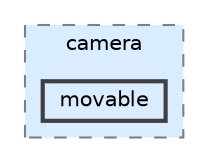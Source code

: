 digraph "src/editor/camera/movable"
{
 // LATEX_PDF_SIZE
  bgcolor="transparent";
  edge [fontname=Helvetica,fontsize=10,labelfontname=Helvetica,labelfontsize=10];
  node [fontname=Helvetica,fontsize=10,shape=box,height=0.2,width=0.4];
  compound=true
  subgraph clusterdir_b896d77a2a042bf581be80ae5e9e7af5 {
    graph [ bgcolor="#daedff", pencolor="grey50", label="camera", fontname=Helvetica,fontsize=10 style="filled,dashed", URL="dir_b896d77a2a042bf581be80ae5e9e7af5.html",tooltip=""]
  dir_a41fb81ee478df31df3b8ab589557ab7 [label="movable", fillcolor="#daedff", color="grey25", style="filled,bold", URL="dir_a41fb81ee478df31df3b8ab589557ab7.html",tooltip=""];
  }
}
